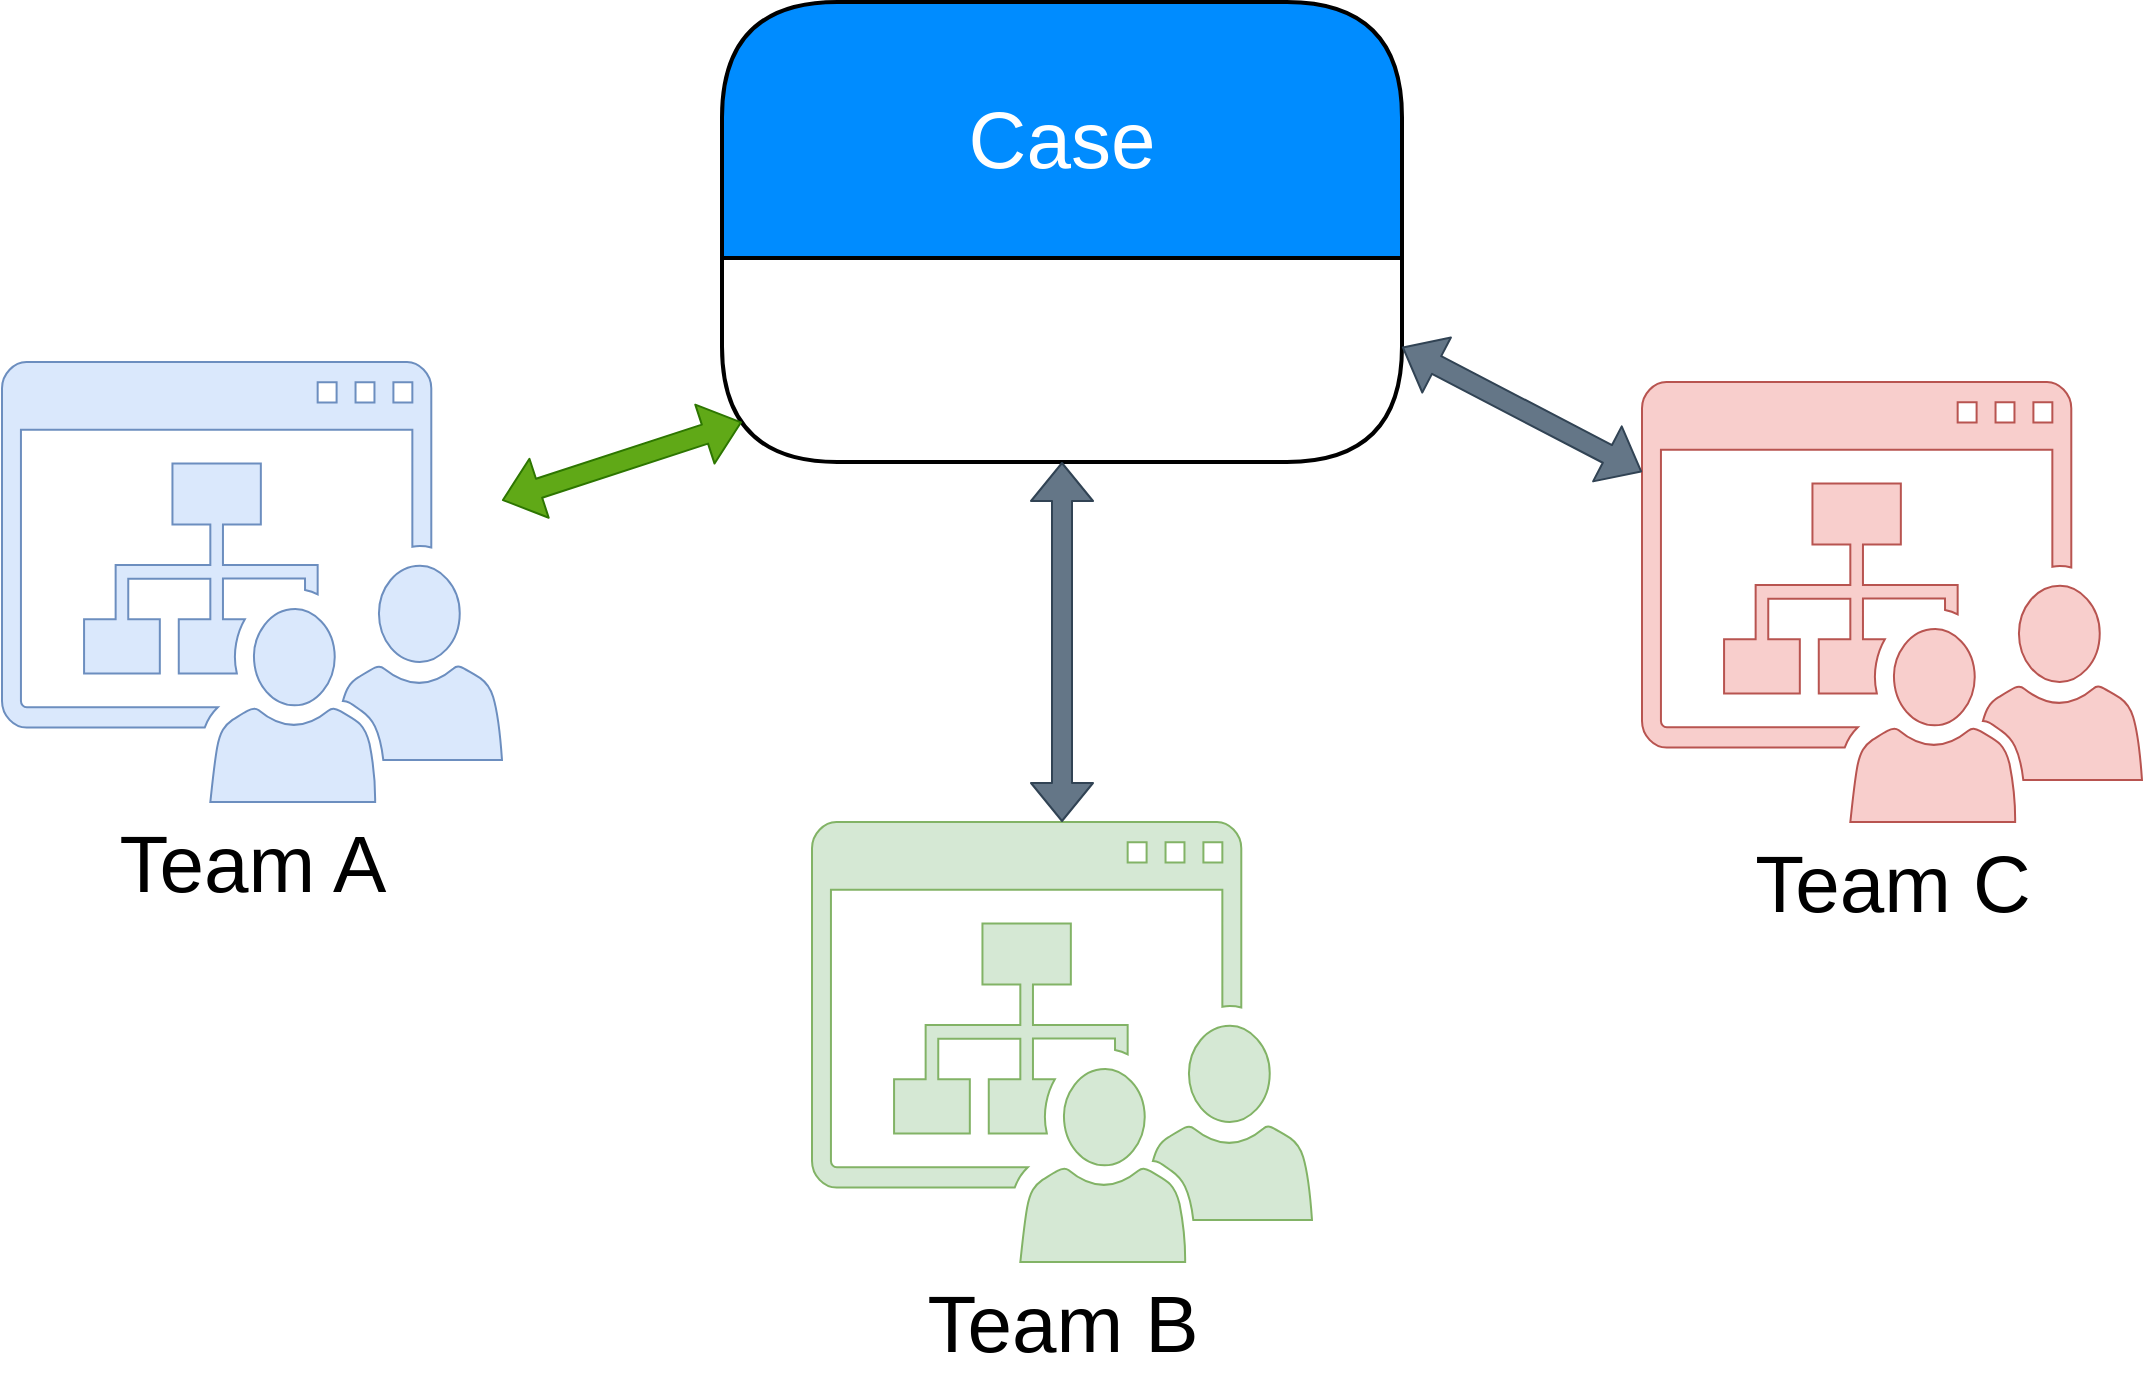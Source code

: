 <mxfile version="10.6.7" type="github"><diagram id="H_Q7ApLyEOjMmZ_94Vuf" name="Page-1"><mxGraphModel dx="918" dy="546" grid="1" gridSize="10" guides="1" tooltips="1" connect="1" arrows="1" fold="1" page="1" pageScale="1" pageWidth="3300" pageHeight="4681" math="0" shadow="0"><root><mxCell id="0"/><mxCell id="1" parent="0"/><mxCell id="wj5hidlV_4uDnbcUVFuK-3" value="Case" style="swimlane;childLayout=stackLayout;horizontal=1;startSize=128;horizontalStack=0;fillColor=#008cff;fontColor=#FFFFFF;rounded=1;fontSize=40;fontStyle=0;strokeWidth=2;resizeParent=0;resizeLast=1;shadow=0;dashed=0;align=center;" parent="1" vertex="1"><mxGeometry x="370" y="120" width="340" height="230" as="geometry"><mxRectangle x="320" y="140" width="70" height="30" as="alternateBounds"/></mxGeometry></mxCell><mxCell id="wj5hidlV_4uDnbcUVFuK-7" value="Team A" style="pointerEvents=1;shadow=0;dashed=0;html=1;strokeColor=#6c8ebf;fillColor=#dae8fc;labelPosition=center;verticalLabelPosition=bottom;verticalAlign=top;outlineConnect=0;align=center;shape=mxgraph.office.sites.site_team;fontSize=40;" parent="1" vertex="1"><mxGeometry x="10" y="300" width="250" height="220" as="geometry"/></mxCell><mxCell id="Lg0VAS3Zze43nLk86rIp-1" value="Team B" style="pointerEvents=1;shadow=0;dashed=0;html=1;strokeColor=#82b366;fillColor=#d5e8d4;labelPosition=center;verticalLabelPosition=bottom;verticalAlign=top;outlineConnect=0;align=center;shape=mxgraph.office.sites.site_team;fontSize=40;" parent="1" vertex="1"><mxGeometry x="415" y="530" width="250" height="220" as="geometry"/></mxCell><mxCell id="Lg0VAS3Zze43nLk86rIp-2" value="Team C" style="pointerEvents=1;shadow=0;dashed=0;html=1;strokeColor=#b85450;fillColor=#f8cecc;labelPosition=center;verticalLabelPosition=bottom;verticalAlign=top;outlineConnect=0;align=center;shape=mxgraph.office.sites.site_team;fontSize=40;" parent="1" vertex="1"><mxGeometry x="830" y="310" width="250" height="220" as="geometry"/></mxCell><mxCell id="Lg0VAS3Zze43nLk86rIp-3" value="" style="shape=flexArrow;endArrow=classic;startArrow=classic;html=1;fontSize=40;fillColor=#60a917;strokeColor=#2D7600;" parent="1" source="wj5hidlV_4uDnbcUVFuK-7" edge="1"><mxGeometry width="50" height="50" relative="1" as="geometry"><mxPoint x="300" y="390" as="sourcePoint"/><mxPoint x="380" y="330" as="targetPoint"/></mxGeometry></mxCell><mxCell id="Lg0VAS3Zze43nLk86rIp-4" value="" style="shape=flexArrow;endArrow=classic;startArrow=classic;html=1;fontSize=40;entryX=0.5;entryY=1;entryDx=0;entryDy=0;fillColor=#647687;strokeColor=#314354;" parent="1" source="Lg0VAS3Zze43nLk86rIp-1" target="wj5hidlV_4uDnbcUVFuK-3" edge="1"><mxGeometry width="50" height="50" relative="1" as="geometry"><mxPoint x="538.248" y="391" as="sourcePoint"/><mxPoint x="390" y="340" as="targetPoint"/></mxGeometry></mxCell><mxCell id="Lg0VAS3Zze43nLk86rIp-5" value="" style="shape=flexArrow;endArrow=classic;startArrow=classic;html=1;fontSize=40;entryX=1;entryY=0.75;entryDx=0;entryDy=0;fillColor=#647687;strokeColor=#314354;" parent="1" source="Lg0VAS3Zze43nLk86rIp-2" target="wj5hidlV_4uDnbcUVFuK-3" edge="1"><mxGeometry width="50" height="50" relative="1" as="geometry"><mxPoint x="280" y="389.184" as="sourcePoint"/><mxPoint x="400" y="350" as="targetPoint"/></mxGeometry></mxCell><mxCell id="Lg0VAS3Zze43nLk86rIp-8" value="" style="shape=image;html=1;verticalAlign=top;verticalLabelPosition=bottom;labelBackgroundColor=#ffffff;imageAspect=0;aspect=fixed;image=https://cdn4.iconfinder.com/data/icons/icocentre-free-icons/114/f-cross_256-128.png;fontSize=40;" parent="1" vertex="1"><mxGeometry x="759" y="310" width="35" height="35" as="geometry"/></mxCell><mxCell id="Lg0VAS3Zze43nLk86rIp-11" value="" style="shape=image;html=1;verticalAlign=top;verticalLabelPosition=bottom;labelBackgroundColor=#ffffff;imageAspect=0;aspect=fixed;image=https://cdn4.iconfinder.com/data/icons/icocentre-free-icons/114/f-cross_256-128.png;fontSize=40;" parent="1" vertex="1"><mxGeometry x="522" y="410" width="35" height="35" as="geometry"/></mxCell></root></mxGraphModel></diagram></mxfile>
